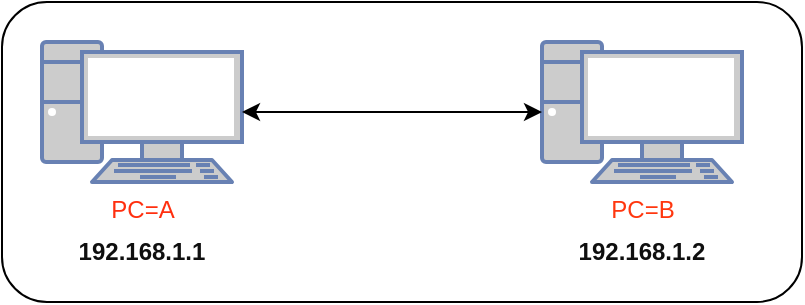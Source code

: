 <mxfile version="20.4.1" type="github">
  <diagram id="PHQu1kt91qoqop_LR6Ac" name="Page-1">
    <mxGraphModel dx="1108" dy="482" grid="1" gridSize="10" guides="1" tooltips="1" connect="1" arrows="1" fold="1" page="1" pageScale="1" pageWidth="2336" pageHeight="1654" math="0" shadow="0">
      <root>
        <mxCell id="0" />
        <mxCell id="1" parent="0" />
        <mxCell id="BGB_vYoIHUiuvGi_JHmN-1" value="" style="rounded=1;whiteSpace=wrap;html=1;" vertex="1" parent="1">
          <mxGeometry x="740" y="1020" width="400" height="150" as="geometry" />
        </mxCell>
        <mxCell id="BGB_vYoIHUiuvGi_JHmN-2" value="&lt;font color=&quot;#ff2f0f&quot;&gt;PC=A&lt;/font&gt;" style="fontColor=#0066CC;verticalAlign=top;verticalLabelPosition=bottom;labelPosition=center;align=center;html=1;outlineConnect=0;fillColor=#CCCCCC;strokeColor=#6881B3;gradientColor=none;gradientDirection=north;strokeWidth=2;shape=mxgraph.networks.pc;" vertex="1" parent="1">
          <mxGeometry x="760" y="1040" width="100" height="70" as="geometry" />
        </mxCell>
        <mxCell id="BGB_vYoIHUiuvGi_JHmN-3" value="&lt;font color=&quot;#ff370f&quot;&gt;PC=B&lt;/font&gt;" style="fontColor=#0066CC;verticalAlign=top;verticalLabelPosition=bottom;labelPosition=center;align=center;html=1;outlineConnect=0;fillColor=#CCCCCC;strokeColor=#6881B3;gradientColor=none;gradientDirection=north;strokeWidth=2;shape=mxgraph.networks.pc;" vertex="1" parent="1">
          <mxGeometry x="1010" y="1040" width="100" height="70" as="geometry" />
        </mxCell>
        <mxCell id="BGB_vYoIHUiuvGi_JHmN-4" value="" style="endArrow=classic;startArrow=classic;html=1;rounded=0;fontColor=#FF370F;entryX=0;entryY=0.5;entryDx=0;entryDy=0;entryPerimeter=0;exitX=1;exitY=0.5;exitDx=0;exitDy=0;exitPerimeter=0;" edge="1" parent="1" source="BGB_vYoIHUiuvGi_JHmN-2" target="BGB_vYoIHUiuvGi_JHmN-3">
          <mxGeometry width="50" height="50" relative="1" as="geometry">
            <mxPoint x="900" y="1100" as="sourcePoint" />
            <mxPoint x="950" y="1050" as="targetPoint" />
          </mxGeometry>
        </mxCell>
        <mxCell id="BGB_vYoIHUiuvGi_JHmN-5" value="&lt;font color=&quot;#0f0f0f&quot;&gt;&lt;b&gt;192.168.1.1&lt;/b&gt;&lt;/font&gt;" style="text;html=1;strokeColor=none;fillColor=none;align=center;verticalAlign=middle;whiteSpace=wrap;rounded=0;fontColor=#FF370F;" vertex="1" parent="1">
          <mxGeometry x="780" y="1130" width="60" height="30" as="geometry" />
        </mxCell>
        <mxCell id="BGB_vYoIHUiuvGi_JHmN-6" value="&lt;font color=&quot;#0f0f0f&quot;&gt;&lt;b&gt;192.168.1.2&lt;/b&gt;&lt;/font&gt;" style="text;html=1;strokeColor=none;fillColor=none;align=center;verticalAlign=middle;whiteSpace=wrap;rounded=0;fontColor=#FF370F;" vertex="1" parent="1">
          <mxGeometry x="1030" y="1130" width="60" height="30" as="geometry" />
        </mxCell>
      </root>
    </mxGraphModel>
  </diagram>
</mxfile>
